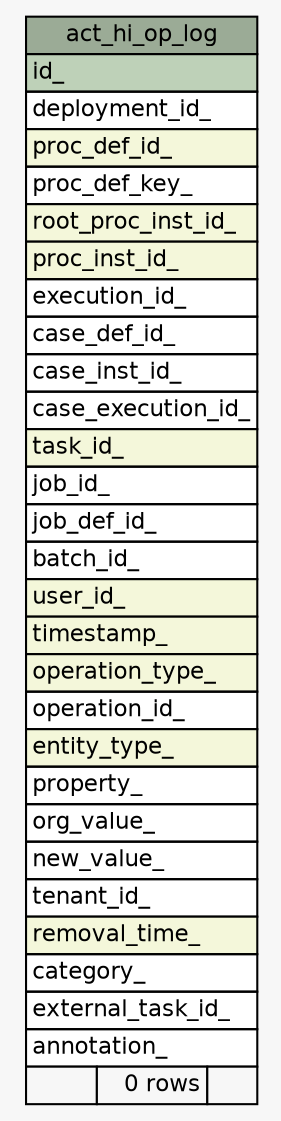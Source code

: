 // dot 2.43.0 on Linux 5.15.0-1041-azure
// SchemaSpy rev Unknown
digraph "act_hi_op_log" {
  graph [
    rankdir="RL"
    bgcolor="#f7f7f7"
    nodesep="0.18"
    ranksep="0.46"
    fontname="Helvetica"
    fontsize="11"
  ];
  node [
    fontname="Helvetica"
    fontsize="11"
    shape="plaintext"
  ];
  edge [
    arrowsize="0.8"
  ];
  "act_hi_op_log" [
    label=<
    <TABLE BORDER="0" CELLBORDER="1" CELLSPACING="0" BGCOLOR="#ffffff">
      <TR><TD COLSPAN="3" BGCOLOR="#9bab96" ALIGN="CENTER">act_hi_op_log</TD></TR>
      <TR><TD PORT="id_" COLSPAN="3" BGCOLOR="#bed1b8" ALIGN="LEFT">id_</TD></TR>
      <TR><TD PORT="deployment_id_" COLSPAN="3" ALIGN="LEFT">deployment_id_</TD></TR>
      <TR><TD PORT="proc_def_id_" COLSPAN="3" BGCOLOR="#f4f7da" ALIGN="LEFT">proc_def_id_</TD></TR>
      <TR><TD PORT="proc_def_key_" COLSPAN="3" ALIGN="LEFT">proc_def_key_</TD></TR>
      <TR><TD PORT="root_proc_inst_id_" COLSPAN="3" BGCOLOR="#f4f7da" ALIGN="LEFT">root_proc_inst_id_</TD></TR>
      <TR><TD PORT="proc_inst_id_" COLSPAN="3" BGCOLOR="#f4f7da" ALIGN="LEFT">proc_inst_id_</TD></TR>
      <TR><TD PORT="execution_id_" COLSPAN="3" ALIGN="LEFT">execution_id_</TD></TR>
      <TR><TD PORT="case_def_id_" COLSPAN="3" ALIGN="LEFT">case_def_id_</TD></TR>
      <TR><TD PORT="case_inst_id_" COLSPAN="3" ALIGN="LEFT">case_inst_id_</TD></TR>
      <TR><TD PORT="case_execution_id_" COLSPAN="3" ALIGN="LEFT">case_execution_id_</TD></TR>
      <TR><TD PORT="task_id_" COLSPAN="3" BGCOLOR="#f4f7da" ALIGN="LEFT">task_id_</TD></TR>
      <TR><TD PORT="job_id_" COLSPAN="3" ALIGN="LEFT">job_id_</TD></TR>
      <TR><TD PORT="job_def_id_" COLSPAN="3" ALIGN="LEFT">job_def_id_</TD></TR>
      <TR><TD PORT="batch_id_" COLSPAN="3" ALIGN="LEFT">batch_id_</TD></TR>
      <TR><TD PORT="user_id_" COLSPAN="3" BGCOLOR="#f4f7da" ALIGN="LEFT">user_id_</TD></TR>
      <TR><TD PORT="timestamp_" COLSPAN="3" BGCOLOR="#f4f7da" ALIGN="LEFT">timestamp_</TD></TR>
      <TR><TD PORT="operation_type_" COLSPAN="3" BGCOLOR="#f4f7da" ALIGN="LEFT">operation_type_</TD></TR>
      <TR><TD PORT="operation_id_" COLSPAN="3" ALIGN="LEFT">operation_id_</TD></TR>
      <TR><TD PORT="entity_type_" COLSPAN="3" BGCOLOR="#f4f7da" ALIGN="LEFT">entity_type_</TD></TR>
      <TR><TD PORT="property_" COLSPAN="3" ALIGN="LEFT">property_</TD></TR>
      <TR><TD PORT="org_value_" COLSPAN="3" ALIGN="LEFT">org_value_</TD></TR>
      <TR><TD PORT="new_value_" COLSPAN="3" ALIGN="LEFT">new_value_</TD></TR>
      <TR><TD PORT="tenant_id_" COLSPAN="3" ALIGN="LEFT">tenant_id_</TD></TR>
      <TR><TD PORT="removal_time_" COLSPAN="3" BGCOLOR="#f4f7da" ALIGN="LEFT">removal_time_</TD></TR>
      <TR><TD PORT="category_" COLSPAN="3" ALIGN="LEFT">category_</TD></TR>
      <TR><TD PORT="external_task_id_" COLSPAN="3" ALIGN="LEFT">external_task_id_</TD></TR>
      <TR><TD PORT="annotation_" COLSPAN="3" ALIGN="LEFT">annotation_</TD></TR>
      <TR><TD ALIGN="LEFT" BGCOLOR="#f7f7f7">  </TD><TD ALIGN="RIGHT" BGCOLOR="#f7f7f7">0 rows</TD><TD ALIGN="RIGHT" BGCOLOR="#f7f7f7">  </TD></TR>
    </TABLE>>
    URL="tables/act_hi_op_log.html"
    tooltip="act_hi_op_log"
  ];
}

